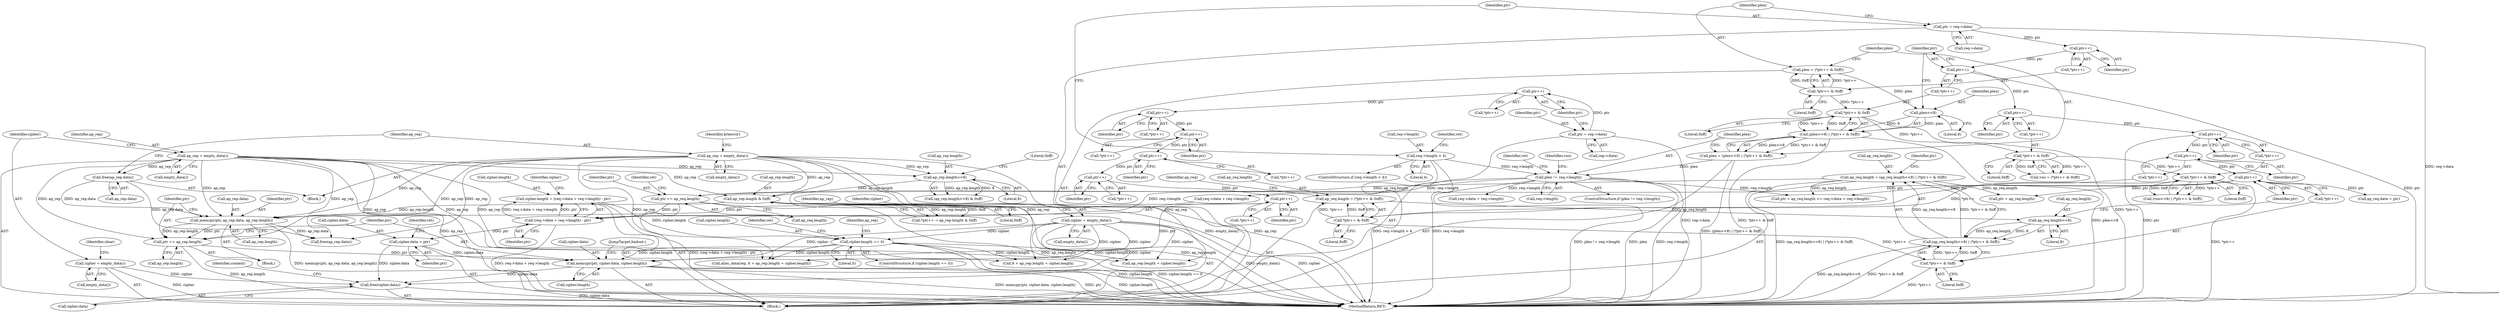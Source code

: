 digraph "0_krb5_cf1a0c411b2668c57c41e9c4efd15ba17b6b322c@API" {
"1001242" [label="(Call,free(cipher.data))"];
"1000141" [label="(Call,cipher = empty_data())"];
"1001216" [label="(Call,memcpy(ptr, cipher.data, cipher.length))"];
"1001191" [label="(Call,ptr++)"];
"1001180" [label="(Call,ptr++)"];
"1001175" [label="(Call,ptr++)"];
"1001170" [label="(Call,ptr++)"];
"1001161" [label="(Call,ptr++)"];
"1001150" [label="(Call,ptr++)"];
"1001143" [label="(Call,ptr = rep->data)"];
"1001211" [label="(Call,ptr += ap_rep.length)"];
"1001203" [label="(Call,memcpy(ptr, ap_rep.data, ap_rep.length))"];
"1001017" [label="(Call,free(ap_rep.data))"];
"1000137" [label="(Call,ap_rep = empty_data())"];
"1001021" [label="(Call,ap_rep = empty_data())"];
"1001193" [label="(Call,ap_rep.length & 0xff)"];
"1001183" [label="(Call,ap_rep.length>>8)"];
"1000475" [label="(Call,cipher.data = ptr)"];
"1000466" [label="(Call,(req->data + req->length) - ptr)"];
"1000239" [label="(Call,plen != req->length)"];
"1000227" [label="(Call,plen = (plen<<8) | (*ptr++ & 0xff))"];
"1000229" [label="(Call,(plen<<8) | (*ptr++ & 0xff))"];
"1000230" [label="(Call,plen<<8)"];
"1000220" [label="(Call,plen = (*ptr++ & 0xff))"];
"1000222" [label="(Call,*ptr++ & 0xff)"];
"1000233" [label="(Call,*ptr++ & 0xff)"];
"1000197" [label="(Call,req->length < 4)"];
"1000353" [label="(Call,ptr += ap_req.length)"];
"1000306" [label="(Call,ap_req.length = (ap_req.length<<8) | (*ptr++ & 0xff))"];
"1000310" [label="(Call,(ap_req.length<<8) | (*ptr++ & 0xff))"];
"1000311" [label="(Call,ap_req.length<<8)"];
"1000297" [label="(Call,ap_req.length = (*ptr++ & 0xff))"];
"1000301" [label="(Call,*ptr++ & 0xff)"];
"1000270" [label="(Call,*ptr++ & 0xff)"];
"1000259" [label="(Call,*ptr++ & 0xff)"];
"1000316" [label="(Call,*ptr++ & 0xff)"];
"1000318" [label="(Call,ptr++)"];
"1000303" [label="(Call,ptr++)"];
"1000272" [label="(Call,ptr++)"];
"1000261" [label="(Call,ptr++)"];
"1000235" [label="(Call,ptr++)"];
"1000224" [label="(Call,ptr++)"];
"1000215" [label="(Call,ptr = req->data)"];
"1000953" [label="(Call,cipher = empty_data())"];
"1001006" [label="(Call,cipher.length == 0)"];
"1000462" [label="(Call,cipher.length = (req->data + req->length) - ptr)"];
"1000481" [label="(Identifier,ret)"];
"1000246" [label="(Identifier,ret)"];
"1001212" [label="(Identifier,ptr)"];
"1001197" [label="(Literal,0xff)"];
"1000466" [label="(Call,(req->data + req->length) - ptr)"];
"1000216" [label="(Identifier,ptr)"];
"1000298" [label="(Call,ap_req.length)"];
"1001204" [label="(Identifier,ptr)"];
"1001017" [label="(Call,free(ap_rep.data))"];
"1001182" [label="(Call,(ap_rep.length>>8) & 0xff)"];
"1001179" [label="(Call,*ptr++)"];
"1001203" [label="(Call,memcpy(ptr, ap_rep.data, ap_rep.length))"];
"1000201" [label="(Literal,4)"];
"1000263" [label="(Literal,0xff)"];
"1000324" [label="(Identifier,ptr)"];
"1000224" [label="(Call,ptr++)"];
"1000270" [label="(Call,*ptr++ & 0xff)"];
"1001192" [label="(Identifier,ptr)"];
"1001190" [label="(Call,*ptr++)"];
"1000315" [label="(Literal,8)"];
"1000302" [label="(Call,*ptr++)"];
"1001129" [label="(Call,alloc_data(rep, 6 + ap_rep.length + cipher.length))"];
"1000272" [label="(Call,ptr++)"];
"1000231" [label="(Identifier,plen)"];
"1000138" [label="(Identifier,ap_rep)"];
"1000225" [label="(Identifier,ptr)"];
"1001023" [label="(Call,empty_data())"];
"1001187" [label="(Literal,8)"];
"1001181" [label="(Identifier,ptr)"];
"1001022" [label="(Identifier,ap_rep)"];
"1001189" [label="(Call,*ptr++ = ap_rep.length & 0xff)"];
"1001161" [label="(Call,ptr++)"];
"1000257" [label="(Call,vno = (*ptr++ & 0xff))"];
"1000955" [label="(Call,empty_data())"];
"1000306" [label="(Call,ap_req.length = (ap_req.length<<8) | (*ptr++ & 0xff))"];
"1001010" [label="(Literal,0)"];
"1000142" [label="(Identifier,cipher)"];
"1000322" [label="(Call,ptr + ap_req.length >= req->data + req->length)"];
"1001006" [label="(Call,cipher.length == 0)"];
"1000297" [label="(Call,ap_req.length = (*ptr++ & 0xff))"];
"1001247" [label="(Identifier,context)"];
"1001149" [label="(Call,*ptr++)"];
"1000311" [label="(Call,ap_req.length<<8)"];
"1000317" [label="(Call,*ptr++)"];
"1001191" [label="(Call,ptr++)"];
"1000235" [label="(Call,ptr++)"];
"1000477" [label="(Identifier,cipher)"];
"1001176" [label="(Identifier,ptr)"];
"1001216" [label="(Call,memcpy(ptr, cipher.data, cipher.length))"];
"1001018" [label="(Call,ap_rep.data)"];
"1000467" [label="(Call,req->data + req->length)"];
"1001162" [label="(Identifier,ptr)"];
"1001016" [label="(Block,)"];
"1000312" [label="(Call,ap_req.length)"];
"1000226" [label="(Literal,0xff)"];
"1000301" [label="(Call,*ptr++ & 0xff)"];
"1001131" [label="(Call,6 + ap_rep.length + cipher.length)"];
"1000354" [label="(Identifier,ptr)"];
"1001221" [label="(Call,cipher.length)"];
"1001243" [label="(Call,cipher.data)"];
"1001171" [label="(Identifier,ptr)"];
"1000318" [label="(Call,ptr++)"];
"1000259" [label="(Call,*ptr++ & 0xff)"];
"1001175" [label="(Call,ptr++)"];
"1000197" [label="(Call,req->length < 4)"];
"1000476" [label="(Call,cipher.data)"];
"1000305" [label="(Literal,0xff)"];
"1001026" [label="(Identifier,krberror)"];
"1000353" [label="(Call,ptr += ap_req.length)"];
"1001218" [label="(Call,cipher.data)"];
"1000217" [label="(Call,req->data)"];
"1000274" [label="(Literal,0xff)"];
"1000130" [label="(Block,)"];
"1000232" [label="(Literal,8)"];
"1001224" [label="(JumpTarget,bailout:)"];
"1001208" [label="(Call,ap_rep.length)"];
"1000271" [label="(Call,*ptr++)"];
"1000310" [label="(Call,(ap_req.length<<8) | (*ptr++ & 0xff))"];
"1001143" [label="(Call,ptr = rep->data)"];
"1000953" [label="(Call,cipher = empty_data())"];
"1000463" [label="(Call,cipher.length)"];
"1000323" [label="(Call,ptr + ap_req.length)"];
"1001211" [label="(Call,ptr += ap_rep.length)"];
"1000320" [label="(Literal,0xff)"];
"1000307" [label="(Call,ap_req.length)"];
"1001242" [label="(Call,free(cipher.data))"];
"1000266" [label="(Call,(vno<<8) | (*ptr++ & 0xff))"];
"1001184" [label="(Call,ap_rep.length)"];
"1000328" [label="(Call,req->data + req->length)"];
"1001133" [label="(Call,ap_rep.length + cipher.length)"];
"1000273" [label="(Identifier,ptr)"];
"1001170" [label="(Call,ptr++)"];
"1001194" [label="(Call,ap_rep.length)"];
"1000240" [label="(Identifier,plen)"];
"1000237" [label="(Literal,0xff)"];
"1001150" [label="(Call,ptr++)"];
"1000260" [label="(Call,*ptr++)"];
"1000303" [label="(Call,ptr++)"];
"1000141" [label="(Call,cipher = empty_data())"];
"1000215" [label="(Call,ptr = req->data)"];
"1001213" [label="(Call,ap_rep.length)"];
"1001014" [label="(Identifier,ap_rep)"];
"1001180" [label="(Call,ptr++)"];
"1000308" [label="(Identifier,ap_req)"];
"1000222" [label="(Call,*ptr++ & 0xff)"];
"1000475" [label="(Call,cipher.data = ptr)"];
"1000355" [label="(Call,ap_req.length)"];
"1000474" [label="(Identifier,ptr)"];
"1000227" [label="(Call,plen = (plen<<8) | (*ptr++ & 0xff))"];
"1001183" [label="(Call,ap_rep.length>>8)"];
"1001260" [label="(MethodReturn,RET)"];
"1000319" [label="(Identifier,ptr)"];
"1000348" [label="(Call,ap_req.data = ptr)"];
"1001193" [label="(Call,ap_rep.length & 0xff)"];
"1000204" [label="(Identifier,ret)"];
"1001188" [label="(Literal,0xff)"];
"1000239" [label="(Call,plen != req->length)"];
"1000137" [label="(Call,ap_rep = empty_data())"];
"1000221" [label="(Identifier,plen)"];
"1000316" [label="(Call,*ptr++ & 0xff)"];
"1001021" [label="(Call,ap_rep = empty_data())"];
"1001145" [label="(Call,rep->data)"];
"1000139" [label="(Call,empty_data())"];
"1000359" [label="(Identifier,ret)"];
"1001217" [label="(Identifier,ptr)"];
"1001169" [label="(Call,*ptr++)"];
"1001007" [label="(Call,cipher.length)"];
"1000479" [label="(Identifier,ptr)"];
"1000462" [label="(Call,cipher.length = (req->data + req->length) - ptr)"];
"1001202" [label="(Block,)"];
"1000258" [label="(Identifier,vno)"];
"1001005" [label="(ControlStructure,if (cipher.length == 0))"];
"1000230" [label="(Call,plen<<8)"];
"1000262" [label="(Identifier,ptr)"];
"1000143" [label="(Call,empty_data())"];
"1001144" [label="(Identifier,ptr)"];
"1001174" [label="(Call,*ptr++)"];
"1000241" [label="(Call,req->length)"];
"1000220" [label="(Call,plen = (*ptr++ & 0xff))"];
"1001160" [label="(Call,*ptr++)"];
"1000236" [label="(Identifier,ptr)"];
"1000198" [label="(Call,req->length)"];
"1000233" [label="(Call,*ptr++ & 0xff)"];
"1001128" [label="(Identifier,ret)"];
"1001151" [label="(Identifier,ptr)"];
"1000228" [label="(Identifier,plen)"];
"1000304" [label="(Identifier,ptr)"];
"1000196" [label="(ControlStructure,if (req->length < 4))"];
"1000223" [label="(Call,*ptr++)"];
"1000954" [label="(Identifier,cipher)"];
"1000238" [label="(ControlStructure,if (plen != req->length))"];
"1000261" [label="(Call,ptr++)"];
"1000958" [label="(Identifier,ap_rep)"];
"1001205" [label="(Call,ap_rep.data)"];
"1000234" [label="(Call,*ptr++)"];
"1001234" [label="(Call,free(ap_rep.data))"];
"1000146" [label="(Identifier,clear)"];
"1000229" [label="(Call,(plen<<8) | (*ptr++ & 0xff))"];
"1001242" -> "1000130"  [label="AST: "];
"1001242" -> "1001243"  [label="CFG: "];
"1001243" -> "1001242"  [label="AST: "];
"1001247" -> "1001242"  [label="CFG: "];
"1001242" -> "1001260"  [label="DDG: cipher.data"];
"1000141" -> "1001242"  [label="DDG: cipher"];
"1001216" -> "1001242"  [label="DDG: cipher.data"];
"1000475" -> "1001242"  [label="DDG: cipher.data"];
"1000953" -> "1001242"  [label="DDG: cipher"];
"1000141" -> "1000130"  [label="AST: "];
"1000141" -> "1000143"  [label="CFG: "];
"1000142" -> "1000141"  [label="AST: "];
"1000143" -> "1000141"  [label="AST: "];
"1000146" -> "1000141"  [label="CFG: "];
"1000141" -> "1001260"  [label="DDG: cipher"];
"1001216" -> "1000130"  [label="AST: "];
"1001216" -> "1001221"  [label="CFG: "];
"1001217" -> "1001216"  [label="AST: "];
"1001218" -> "1001216"  [label="AST: "];
"1001221" -> "1001216"  [label="AST: "];
"1001224" -> "1001216"  [label="CFG: "];
"1001216" -> "1001260"  [label="DDG: cipher.length"];
"1001216" -> "1001260"  [label="DDG: memcpy(ptr, cipher.data, cipher.length)"];
"1001216" -> "1001260"  [label="DDG: ptr"];
"1001191" -> "1001216"  [label="DDG: ptr"];
"1001211" -> "1001216"  [label="DDG: ptr"];
"1000475" -> "1001216"  [label="DDG: cipher.data"];
"1000953" -> "1001216"  [label="DDG: cipher"];
"1001006" -> "1001216"  [label="DDG: cipher.length"];
"1001191" -> "1001190"  [label="AST: "];
"1001191" -> "1001192"  [label="CFG: "];
"1001192" -> "1001191"  [label="AST: "];
"1001190" -> "1001191"  [label="CFG: "];
"1001180" -> "1001191"  [label="DDG: ptr"];
"1001191" -> "1001203"  [label="DDG: ptr"];
"1001180" -> "1001179"  [label="AST: "];
"1001180" -> "1001181"  [label="CFG: "];
"1001181" -> "1001180"  [label="AST: "];
"1001179" -> "1001180"  [label="CFG: "];
"1001175" -> "1001180"  [label="DDG: ptr"];
"1001175" -> "1001174"  [label="AST: "];
"1001175" -> "1001176"  [label="CFG: "];
"1001176" -> "1001175"  [label="AST: "];
"1001174" -> "1001175"  [label="CFG: "];
"1001170" -> "1001175"  [label="DDG: ptr"];
"1001170" -> "1001169"  [label="AST: "];
"1001170" -> "1001171"  [label="CFG: "];
"1001171" -> "1001170"  [label="AST: "];
"1001169" -> "1001170"  [label="CFG: "];
"1001161" -> "1001170"  [label="DDG: ptr"];
"1001161" -> "1001160"  [label="AST: "];
"1001161" -> "1001162"  [label="CFG: "];
"1001162" -> "1001161"  [label="AST: "];
"1001160" -> "1001161"  [label="CFG: "];
"1001150" -> "1001161"  [label="DDG: ptr"];
"1001150" -> "1001149"  [label="AST: "];
"1001150" -> "1001151"  [label="CFG: "];
"1001151" -> "1001150"  [label="AST: "];
"1001149" -> "1001150"  [label="CFG: "];
"1001143" -> "1001150"  [label="DDG: ptr"];
"1001143" -> "1000130"  [label="AST: "];
"1001143" -> "1001145"  [label="CFG: "];
"1001144" -> "1001143"  [label="AST: "];
"1001145" -> "1001143"  [label="AST: "];
"1001151" -> "1001143"  [label="CFG: "];
"1001143" -> "1001260"  [label="DDG: rep->data"];
"1001211" -> "1001202"  [label="AST: "];
"1001211" -> "1001213"  [label="CFG: "];
"1001212" -> "1001211"  [label="AST: "];
"1001213" -> "1001211"  [label="AST: "];
"1001217" -> "1001211"  [label="CFG: "];
"1001211" -> "1001260"  [label="DDG: ap_rep.length"];
"1001203" -> "1001211"  [label="DDG: ap_rep.length"];
"1001203" -> "1001211"  [label="DDG: ptr"];
"1000137" -> "1001211"  [label="DDG: ap_rep"];
"1001021" -> "1001211"  [label="DDG: ap_rep"];
"1001203" -> "1001202"  [label="AST: "];
"1001203" -> "1001208"  [label="CFG: "];
"1001204" -> "1001203"  [label="AST: "];
"1001205" -> "1001203"  [label="AST: "];
"1001208" -> "1001203"  [label="AST: "];
"1001212" -> "1001203"  [label="CFG: "];
"1001203" -> "1001260"  [label="DDG: memcpy(ptr, ap_rep.data, ap_rep.length)"];
"1001017" -> "1001203"  [label="DDG: ap_rep.data"];
"1000137" -> "1001203"  [label="DDG: ap_rep"];
"1001021" -> "1001203"  [label="DDG: ap_rep"];
"1001193" -> "1001203"  [label="DDG: ap_rep.length"];
"1001203" -> "1001234"  [label="DDG: ap_rep.data"];
"1001017" -> "1001016"  [label="AST: "];
"1001017" -> "1001018"  [label="CFG: "];
"1001018" -> "1001017"  [label="AST: "];
"1001022" -> "1001017"  [label="CFG: "];
"1000137" -> "1001017"  [label="DDG: ap_rep"];
"1001017" -> "1001234"  [label="DDG: ap_rep.data"];
"1000137" -> "1000130"  [label="AST: "];
"1000137" -> "1000139"  [label="CFG: "];
"1000138" -> "1000137"  [label="AST: "];
"1000139" -> "1000137"  [label="AST: "];
"1000142" -> "1000137"  [label="CFG: "];
"1000137" -> "1001260"  [label="DDG: ap_rep"];
"1000137" -> "1001129"  [label="DDG: ap_rep"];
"1000137" -> "1001131"  [label="DDG: ap_rep"];
"1000137" -> "1001133"  [label="DDG: ap_rep"];
"1000137" -> "1001183"  [label="DDG: ap_rep"];
"1000137" -> "1001193"  [label="DDG: ap_rep"];
"1000137" -> "1001234"  [label="DDG: ap_rep"];
"1001021" -> "1001016"  [label="AST: "];
"1001021" -> "1001023"  [label="CFG: "];
"1001022" -> "1001021"  [label="AST: "];
"1001023" -> "1001021"  [label="AST: "];
"1001026" -> "1001021"  [label="CFG: "];
"1001021" -> "1001260"  [label="DDG: empty_data()"];
"1001021" -> "1001260"  [label="DDG: ap_rep"];
"1001021" -> "1001129"  [label="DDG: ap_rep"];
"1001021" -> "1001131"  [label="DDG: ap_rep"];
"1001021" -> "1001133"  [label="DDG: ap_rep"];
"1001021" -> "1001183"  [label="DDG: ap_rep"];
"1001021" -> "1001193"  [label="DDG: ap_rep"];
"1001021" -> "1001234"  [label="DDG: ap_rep"];
"1001193" -> "1001189"  [label="AST: "];
"1001193" -> "1001197"  [label="CFG: "];
"1001194" -> "1001193"  [label="AST: "];
"1001197" -> "1001193"  [label="AST: "];
"1001189" -> "1001193"  [label="CFG: "];
"1001193" -> "1001260"  [label="DDG: ap_rep.length"];
"1001193" -> "1001189"  [label="DDG: ap_rep.length"];
"1001193" -> "1001189"  [label="DDG: 0xff"];
"1001183" -> "1001193"  [label="DDG: ap_rep.length"];
"1001183" -> "1001182"  [label="AST: "];
"1001183" -> "1001187"  [label="CFG: "];
"1001184" -> "1001183"  [label="AST: "];
"1001187" -> "1001183"  [label="AST: "];
"1001188" -> "1001183"  [label="CFG: "];
"1001183" -> "1001182"  [label="DDG: ap_rep.length"];
"1001183" -> "1001182"  [label="DDG: 8"];
"1000475" -> "1000130"  [label="AST: "];
"1000475" -> "1000479"  [label="CFG: "];
"1000476" -> "1000475"  [label="AST: "];
"1000479" -> "1000475"  [label="AST: "];
"1000481" -> "1000475"  [label="CFG: "];
"1000466" -> "1000475"  [label="DDG: ptr"];
"1000466" -> "1000462"  [label="AST: "];
"1000466" -> "1000474"  [label="CFG: "];
"1000467" -> "1000466"  [label="AST: "];
"1000474" -> "1000466"  [label="AST: "];
"1000462" -> "1000466"  [label="CFG: "];
"1000466" -> "1001260"  [label="DDG: req->data + req->length"];
"1000466" -> "1000462"  [label="DDG: req->data + req->length"];
"1000466" -> "1000462"  [label="DDG: ptr"];
"1000239" -> "1000466"  [label="DDG: req->length"];
"1000353" -> "1000466"  [label="DDG: ptr"];
"1000239" -> "1000238"  [label="AST: "];
"1000239" -> "1000241"  [label="CFG: "];
"1000240" -> "1000239"  [label="AST: "];
"1000241" -> "1000239"  [label="AST: "];
"1000246" -> "1000239"  [label="CFG: "];
"1000258" -> "1000239"  [label="CFG: "];
"1000239" -> "1001260"  [label="DDG: plen != req->length"];
"1000239" -> "1001260"  [label="DDG: plen"];
"1000239" -> "1001260"  [label="DDG: req->length"];
"1000227" -> "1000239"  [label="DDG: plen"];
"1000197" -> "1000239"  [label="DDG: req->length"];
"1000239" -> "1000322"  [label="DDG: req->length"];
"1000239" -> "1000328"  [label="DDG: req->length"];
"1000239" -> "1000467"  [label="DDG: req->length"];
"1000227" -> "1000130"  [label="AST: "];
"1000227" -> "1000229"  [label="CFG: "];
"1000228" -> "1000227"  [label="AST: "];
"1000229" -> "1000227"  [label="AST: "];
"1000240" -> "1000227"  [label="CFG: "];
"1000227" -> "1001260"  [label="DDG: (plen<<8) | (*ptr++ & 0xff)"];
"1000229" -> "1000227"  [label="DDG: plen<<8"];
"1000229" -> "1000227"  [label="DDG: *ptr++ & 0xff"];
"1000229" -> "1000233"  [label="CFG: "];
"1000230" -> "1000229"  [label="AST: "];
"1000233" -> "1000229"  [label="AST: "];
"1000229" -> "1001260"  [label="DDG: *ptr++ & 0xff"];
"1000229" -> "1001260"  [label="DDG: plen<<8"];
"1000230" -> "1000229"  [label="DDG: plen"];
"1000230" -> "1000229"  [label="DDG: 8"];
"1000233" -> "1000229"  [label="DDG: *ptr++"];
"1000233" -> "1000229"  [label="DDG: 0xff"];
"1000230" -> "1000232"  [label="CFG: "];
"1000231" -> "1000230"  [label="AST: "];
"1000232" -> "1000230"  [label="AST: "];
"1000236" -> "1000230"  [label="CFG: "];
"1000220" -> "1000230"  [label="DDG: plen"];
"1000220" -> "1000130"  [label="AST: "];
"1000220" -> "1000222"  [label="CFG: "];
"1000221" -> "1000220"  [label="AST: "];
"1000222" -> "1000220"  [label="AST: "];
"1000228" -> "1000220"  [label="CFG: "];
"1000222" -> "1000220"  [label="DDG: *ptr++"];
"1000222" -> "1000220"  [label="DDG: 0xff"];
"1000222" -> "1000226"  [label="CFG: "];
"1000223" -> "1000222"  [label="AST: "];
"1000226" -> "1000222"  [label="AST: "];
"1000222" -> "1000233"  [label="DDG: *ptr++"];
"1000233" -> "1000237"  [label="CFG: "];
"1000234" -> "1000233"  [label="AST: "];
"1000237" -> "1000233"  [label="AST: "];
"1000233" -> "1001260"  [label="DDG: *ptr++"];
"1000233" -> "1000259"  [label="DDG: *ptr++"];
"1000197" -> "1000196"  [label="AST: "];
"1000197" -> "1000201"  [label="CFG: "];
"1000198" -> "1000197"  [label="AST: "];
"1000201" -> "1000197"  [label="AST: "];
"1000204" -> "1000197"  [label="CFG: "];
"1000216" -> "1000197"  [label="CFG: "];
"1000197" -> "1001260"  [label="DDG: req->length < 4"];
"1000197" -> "1001260"  [label="DDG: req->length"];
"1000353" -> "1000130"  [label="AST: "];
"1000353" -> "1000355"  [label="CFG: "];
"1000354" -> "1000353"  [label="AST: "];
"1000355" -> "1000353"  [label="AST: "];
"1000359" -> "1000353"  [label="CFG: "];
"1000353" -> "1001260"  [label="DDG: ap_req.length"];
"1000306" -> "1000353"  [label="DDG: ap_req.length"];
"1000318" -> "1000353"  [label="DDG: ptr"];
"1000306" -> "1000130"  [label="AST: "];
"1000306" -> "1000310"  [label="CFG: "];
"1000307" -> "1000306"  [label="AST: "];
"1000310" -> "1000306"  [label="AST: "];
"1000324" -> "1000306"  [label="CFG: "];
"1000306" -> "1001260"  [label="DDG: (ap_req.length<<8) | (*ptr++ & 0xff)"];
"1000310" -> "1000306"  [label="DDG: ap_req.length<<8"];
"1000310" -> "1000306"  [label="DDG: *ptr++ & 0xff"];
"1000306" -> "1000322"  [label="DDG: ap_req.length"];
"1000306" -> "1000323"  [label="DDG: ap_req.length"];
"1000310" -> "1000316"  [label="CFG: "];
"1000311" -> "1000310"  [label="AST: "];
"1000316" -> "1000310"  [label="AST: "];
"1000310" -> "1001260"  [label="DDG: *ptr++ & 0xff"];
"1000310" -> "1001260"  [label="DDG: ap_req.length<<8"];
"1000311" -> "1000310"  [label="DDG: ap_req.length"];
"1000311" -> "1000310"  [label="DDG: 8"];
"1000316" -> "1000310"  [label="DDG: *ptr++"];
"1000316" -> "1000310"  [label="DDG: 0xff"];
"1000311" -> "1000315"  [label="CFG: "];
"1000312" -> "1000311"  [label="AST: "];
"1000315" -> "1000311"  [label="AST: "];
"1000319" -> "1000311"  [label="CFG: "];
"1000297" -> "1000311"  [label="DDG: ap_req.length"];
"1000297" -> "1000130"  [label="AST: "];
"1000297" -> "1000301"  [label="CFG: "];
"1000298" -> "1000297"  [label="AST: "];
"1000301" -> "1000297"  [label="AST: "];
"1000308" -> "1000297"  [label="CFG: "];
"1000301" -> "1000297"  [label="DDG: *ptr++"];
"1000301" -> "1000297"  [label="DDG: 0xff"];
"1000301" -> "1000305"  [label="CFG: "];
"1000302" -> "1000301"  [label="AST: "];
"1000305" -> "1000301"  [label="AST: "];
"1000270" -> "1000301"  [label="DDG: *ptr++"];
"1000301" -> "1000316"  [label="DDG: *ptr++"];
"1000270" -> "1000266"  [label="AST: "];
"1000270" -> "1000274"  [label="CFG: "];
"1000271" -> "1000270"  [label="AST: "];
"1000274" -> "1000270"  [label="AST: "];
"1000266" -> "1000270"  [label="CFG: "];
"1000270" -> "1001260"  [label="DDG: *ptr++"];
"1000270" -> "1000266"  [label="DDG: *ptr++"];
"1000270" -> "1000266"  [label="DDG: 0xff"];
"1000259" -> "1000270"  [label="DDG: *ptr++"];
"1000259" -> "1000257"  [label="AST: "];
"1000259" -> "1000263"  [label="CFG: "];
"1000260" -> "1000259"  [label="AST: "];
"1000263" -> "1000259"  [label="AST: "];
"1000257" -> "1000259"  [label="CFG: "];
"1000259" -> "1000257"  [label="DDG: *ptr++"];
"1000259" -> "1000257"  [label="DDG: 0xff"];
"1000316" -> "1000320"  [label="CFG: "];
"1000317" -> "1000316"  [label="AST: "];
"1000320" -> "1000316"  [label="AST: "];
"1000316" -> "1001260"  [label="DDG: *ptr++"];
"1000318" -> "1000317"  [label="AST: "];
"1000318" -> "1000319"  [label="CFG: "];
"1000319" -> "1000318"  [label="AST: "];
"1000317" -> "1000318"  [label="CFG: "];
"1000303" -> "1000318"  [label="DDG: ptr"];
"1000318" -> "1000322"  [label="DDG: ptr"];
"1000318" -> "1000323"  [label="DDG: ptr"];
"1000318" -> "1000348"  [label="DDG: ptr"];
"1000303" -> "1000302"  [label="AST: "];
"1000303" -> "1000304"  [label="CFG: "];
"1000304" -> "1000303"  [label="AST: "];
"1000302" -> "1000303"  [label="CFG: "];
"1000272" -> "1000303"  [label="DDG: ptr"];
"1000272" -> "1000271"  [label="AST: "];
"1000272" -> "1000273"  [label="CFG: "];
"1000273" -> "1000272"  [label="AST: "];
"1000271" -> "1000272"  [label="CFG: "];
"1000272" -> "1001260"  [label="DDG: ptr"];
"1000261" -> "1000272"  [label="DDG: ptr"];
"1000261" -> "1000260"  [label="AST: "];
"1000261" -> "1000262"  [label="CFG: "];
"1000262" -> "1000261"  [label="AST: "];
"1000260" -> "1000261"  [label="CFG: "];
"1000235" -> "1000261"  [label="DDG: ptr"];
"1000235" -> "1000234"  [label="AST: "];
"1000235" -> "1000236"  [label="CFG: "];
"1000236" -> "1000235"  [label="AST: "];
"1000234" -> "1000235"  [label="CFG: "];
"1000235" -> "1001260"  [label="DDG: ptr"];
"1000224" -> "1000235"  [label="DDG: ptr"];
"1000224" -> "1000223"  [label="AST: "];
"1000224" -> "1000225"  [label="CFG: "];
"1000225" -> "1000224"  [label="AST: "];
"1000223" -> "1000224"  [label="CFG: "];
"1000215" -> "1000224"  [label="DDG: ptr"];
"1000215" -> "1000130"  [label="AST: "];
"1000215" -> "1000217"  [label="CFG: "];
"1000216" -> "1000215"  [label="AST: "];
"1000217" -> "1000215"  [label="AST: "];
"1000221" -> "1000215"  [label="CFG: "];
"1000215" -> "1001260"  [label="DDG: req->data"];
"1000953" -> "1000130"  [label="AST: "];
"1000953" -> "1000955"  [label="CFG: "];
"1000954" -> "1000953"  [label="AST: "];
"1000955" -> "1000953"  [label="AST: "];
"1000958" -> "1000953"  [label="CFG: "];
"1000953" -> "1001260"  [label="DDG: empty_data()"];
"1000953" -> "1001260"  [label="DDG: cipher"];
"1000953" -> "1001006"  [label="DDG: cipher"];
"1000953" -> "1001129"  [label="DDG: cipher"];
"1000953" -> "1001131"  [label="DDG: cipher"];
"1000953" -> "1001133"  [label="DDG: cipher"];
"1001006" -> "1001005"  [label="AST: "];
"1001006" -> "1001010"  [label="CFG: "];
"1001007" -> "1001006"  [label="AST: "];
"1001010" -> "1001006"  [label="AST: "];
"1001014" -> "1001006"  [label="CFG: "];
"1001128" -> "1001006"  [label="CFG: "];
"1001006" -> "1001260"  [label="DDG: cipher.length"];
"1001006" -> "1001260"  [label="DDG: cipher.length == 0"];
"1000462" -> "1001006"  [label="DDG: cipher.length"];
"1001006" -> "1001129"  [label="DDG: cipher.length"];
"1001006" -> "1001131"  [label="DDG: cipher.length"];
"1001006" -> "1001133"  [label="DDG: cipher.length"];
"1000462" -> "1000130"  [label="AST: "];
"1000463" -> "1000462"  [label="AST: "];
"1000477" -> "1000462"  [label="CFG: "];
"1000462" -> "1001260"  [label="DDG: (req->data + req->length) - ptr"];
}
